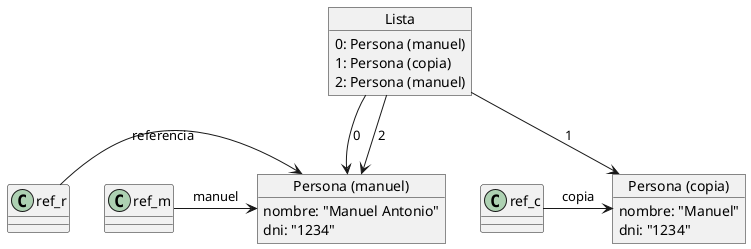 @startuml ApartadoB

object "Persona (manuel)" as Manuel {
    nombre: "Manuel Antonio"
    dni: "1234"
}

object "Persona (copia)" as Copia {
    nombre: "Manuel"
    dni: "1234"
}

ref_m -> Manuel : "manuel"
ref_r -> Manuel : "referencia"
ref_c -> Copia  : "copia"

object "Lista" as Lista {
    0: Persona (manuel)
    1: Persona (copia)
    2: Persona (manuel)
}

Lista --> Manuel : "0"
Lista --> Copia : "1"
Lista --> Manuel : "2"
@enduml
